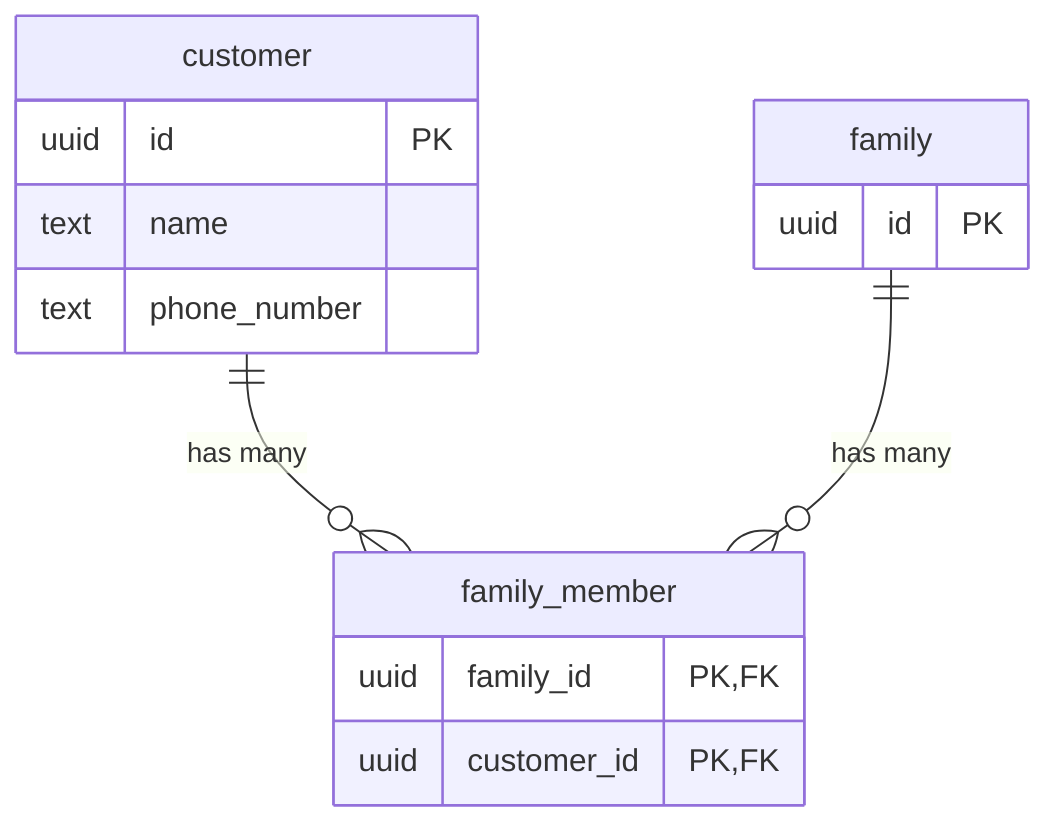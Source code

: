 erDiagram

    customer {
        uuid id PK
        text name
        text phone_number
    }

    family {
        uuid id PK
    }

    family_member {
        uuid family_id PK, FK
        uuid customer_id PK, FK
    }

    customer ||--o{ family_member : "has many"
    family   ||--o{ family_member : "has many"